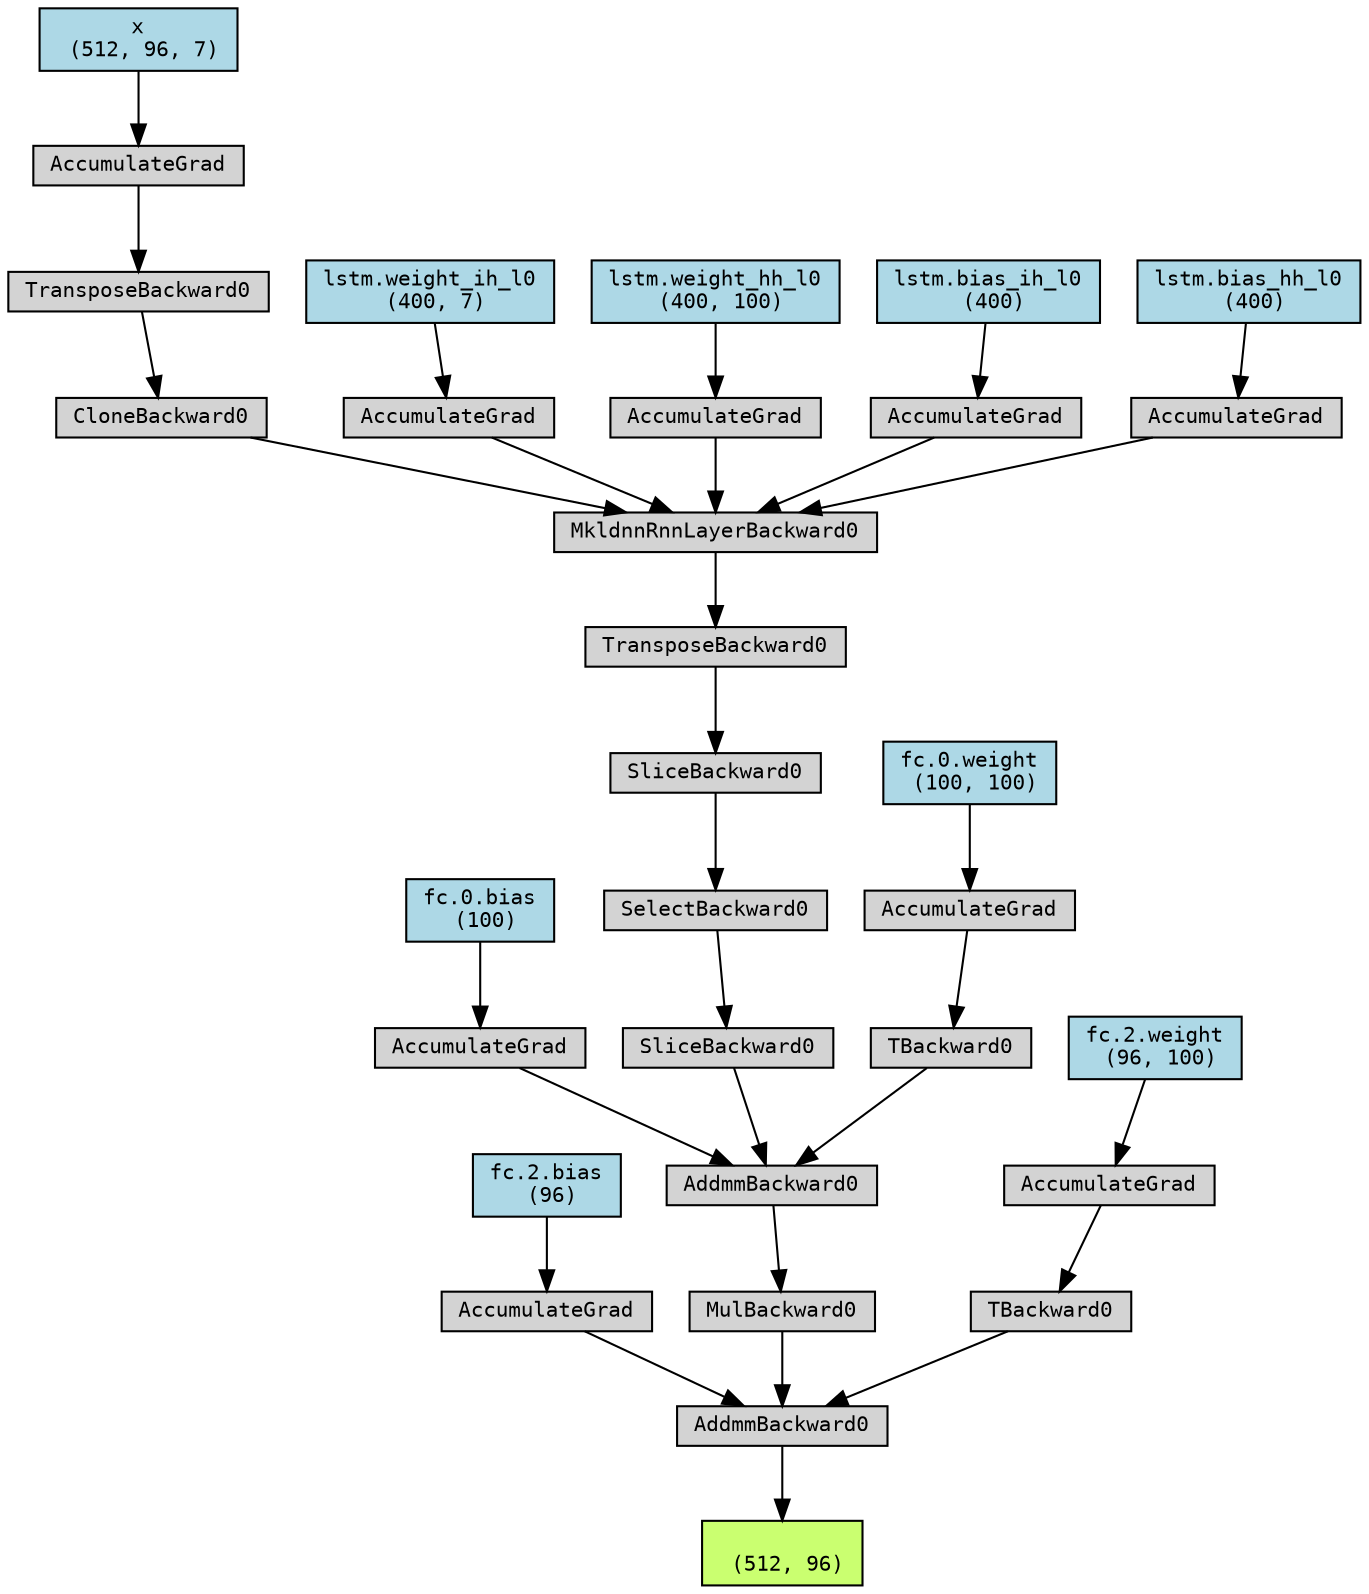 digraph {
	graph [size="12,12"]
	node [align=left fontname=monospace fontsize=10 height=0.2 ranksep=0.1 shape=box style=filled]
	1787742300816 [label="
 (512, 96)" fillcolor=darkolivegreen1]
	1787304191024 [label=AddmmBackward0]
	1787304193856 -> 1787304191024
	1783350643584 [label="fc.2.bias
 (96)" fillcolor=lightblue]
	1783350643584 -> 1787304193856
	1787304193856 [label=AccumulateGrad]
	1787304192560 -> 1787304191024
	1787304192560 [label=MulBackward0]
	1787304191072 -> 1787304192560
	1787304191072 [label=AddmmBackward0]
	1782844505536 -> 1787304191072
	1783350643904 [label="fc.0.bias
 (100)" fillcolor=lightblue]
	1783350643904 -> 1782844505536
	1782844505536 [label=AccumulateGrad]
	1787304192080 -> 1787304191072
	1787304192080 [label=SliceBackward0]
	1787304191456 -> 1787304192080
	1787304191456 [label=SelectBackward0]
	1787304191216 -> 1787304191456
	1787304191216 [label=SliceBackward0]
	1787304192608 -> 1787304191216
	1787304192608 [label=TransposeBackward0]
	1787304191792 -> 1787304192608
	1787304191792 [label=MkldnnRnnLayerBackward0]
	1787304191120 -> 1787304191792
	1787304191120 [label=CloneBackward0]
	1787304192224 -> 1787304191120
	1787304192224 [label=TransposeBackward0]
	1787304190640 -> 1787304192224
	1783834087232 [label="x
 (512, 96, 7)" fillcolor=lightblue]
	1783834087232 -> 1787304190640
	1787304190640 [label=AccumulateGrad]
	1787742371120 -> 1787304191792
	1783350644544 [label="lstm.weight_ih_l0
 (400, 7)" fillcolor=lightblue]
	1783350644544 -> 1787742371120
	1787742371120 [label=AccumulateGrad]
	1787742371456 -> 1787304191792
	1783350644464 [label="lstm.weight_hh_l0
 (400, 100)" fillcolor=lightblue]
	1783350644464 -> 1787742371456
	1787742371456 [label=AccumulateGrad]
	1787742370448 -> 1787304191792
	1783350644384 [label="lstm.bias_ih_l0
 (400)" fillcolor=lightblue]
	1783350644384 -> 1787742370448
	1787742370448 [label=AccumulateGrad]
	1787742371552 -> 1787304191792
	1783350644304 [label="lstm.bias_hh_l0
 (400)" fillcolor=lightblue]
	1783350644304 -> 1787742371552
	1787742371552 [label=AccumulateGrad]
	1787304191744 -> 1787304191072
	1787304191744 [label=TBackward0]
	1787303775680 -> 1787304191744
	1783350643984 [label="fc.0.weight
 (100, 100)" fillcolor=lightblue]
	1783350643984 -> 1787303775680
	1787303775680 [label=AccumulateGrad]
	1787304190016 -> 1787304191024
	1787304190016 [label=TBackward0]
	1787303771968 -> 1787304190016
	1783350643664 [label="fc.2.weight
 (96, 100)" fillcolor=lightblue]
	1783350643664 -> 1787303771968
	1787303771968 [label=AccumulateGrad]
	1787304191024 -> 1787742300816
}
